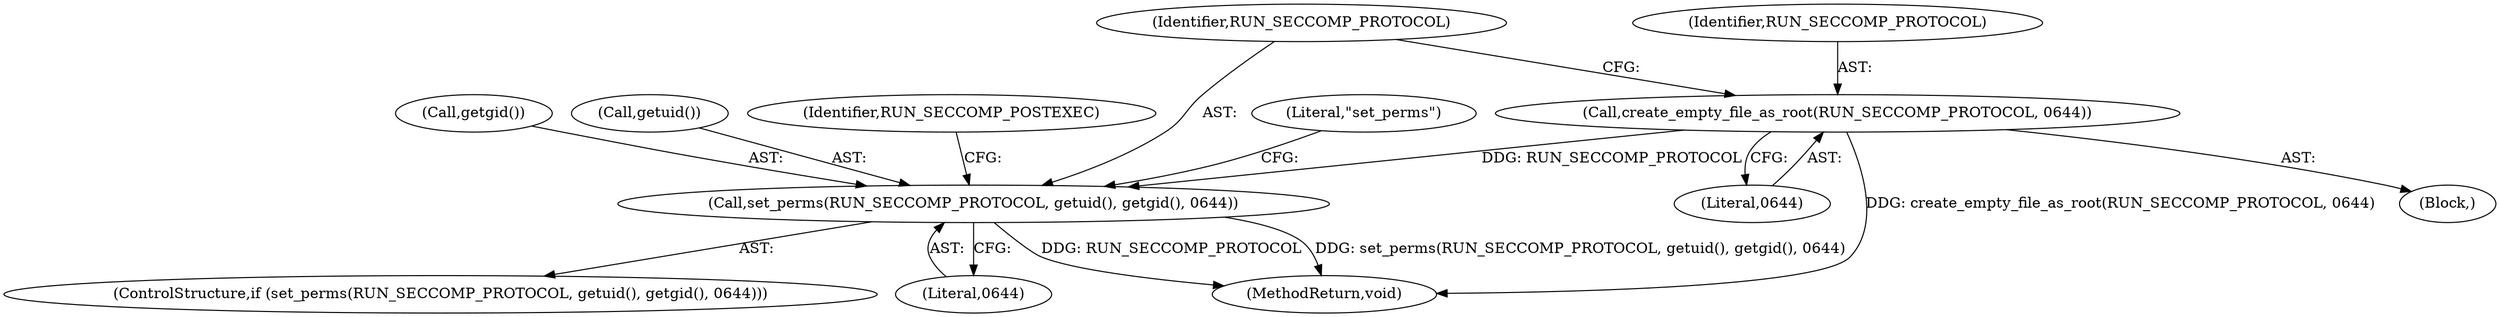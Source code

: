 digraph "0_firejail_eecf35c2f8249489a1d3e512bb07f0d427183134_0@API" {
"1000178" [label="(Call,create_empty_file_as_root(RUN_SECCOMP_PROTOCOL, 0644))"];
"1000182" [label="(Call,set_perms(RUN_SECCOMP_PROTOCOL, getuid(), getgid(), 0644))"];
"1000186" [label="(Literal,0644)"];
"1000185" [label="(Call,getgid())"];
"1000181" [label="(ControlStructure,if (set_perms(RUN_SECCOMP_PROTOCOL, getuid(), getgid(), 0644)))"];
"1000180" [label="(Literal,0644)"];
"1000184" [label="(Call,getuid())"];
"1000190" [label="(Identifier,RUN_SECCOMP_POSTEXEC)"];
"1000200" [label="(MethodReturn,void)"];
"1000111" [label="(Block,)"];
"1000178" [label="(Call,create_empty_file_as_root(RUN_SECCOMP_PROTOCOL, 0644))"];
"1000183" [label="(Identifier,RUN_SECCOMP_PROTOCOL)"];
"1000179" [label="(Identifier,RUN_SECCOMP_PROTOCOL)"];
"1000182" [label="(Call,set_perms(RUN_SECCOMP_PROTOCOL, getuid(), getgid(), 0644))"];
"1000188" [label="(Literal,\"set_perms\")"];
"1000178" -> "1000111"  [label="AST: "];
"1000178" -> "1000180"  [label="CFG: "];
"1000179" -> "1000178"  [label="AST: "];
"1000180" -> "1000178"  [label="AST: "];
"1000183" -> "1000178"  [label="CFG: "];
"1000178" -> "1000200"  [label="DDG: create_empty_file_as_root(RUN_SECCOMP_PROTOCOL, 0644)"];
"1000178" -> "1000182"  [label="DDG: RUN_SECCOMP_PROTOCOL"];
"1000182" -> "1000181"  [label="AST: "];
"1000182" -> "1000186"  [label="CFG: "];
"1000183" -> "1000182"  [label="AST: "];
"1000184" -> "1000182"  [label="AST: "];
"1000185" -> "1000182"  [label="AST: "];
"1000186" -> "1000182"  [label="AST: "];
"1000188" -> "1000182"  [label="CFG: "];
"1000190" -> "1000182"  [label="CFG: "];
"1000182" -> "1000200"  [label="DDG: RUN_SECCOMP_PROTOCOL"];
"1000182" -> "1000200"  [label="DDG: set_perms(RUN_SECCOMP_PROTOCOL, getuid(), getgid(), 0644)"];
}
